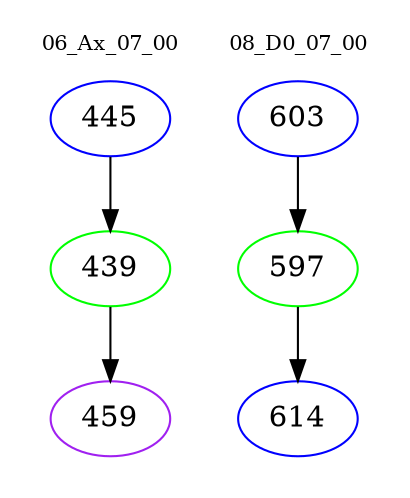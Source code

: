 digraph{
subgraph cluster_0 {
color = white
label = "06_Ax_07_00";
fontsize=10;
T0_445 [label="445", color="blue"]
T0_445 -> T0_439 [color="black"]
T0_439 [label="439", color="green"]
T0_439 -> T0_459 [color="black"]
T0_459 [label="459", color="purple"]
}
subgraph cluster_1 {
color = white
label = "08_D0_07_00";
fontsize=10;
T1_603 [label="603", color="blue"]
T1_603 -> T1_597 [color="black"]
T1_597 [label="597", color="green"]
T1_597 -> T1_614 [color="black"]
T1_614 [label="614", color="blue"]
}
}
